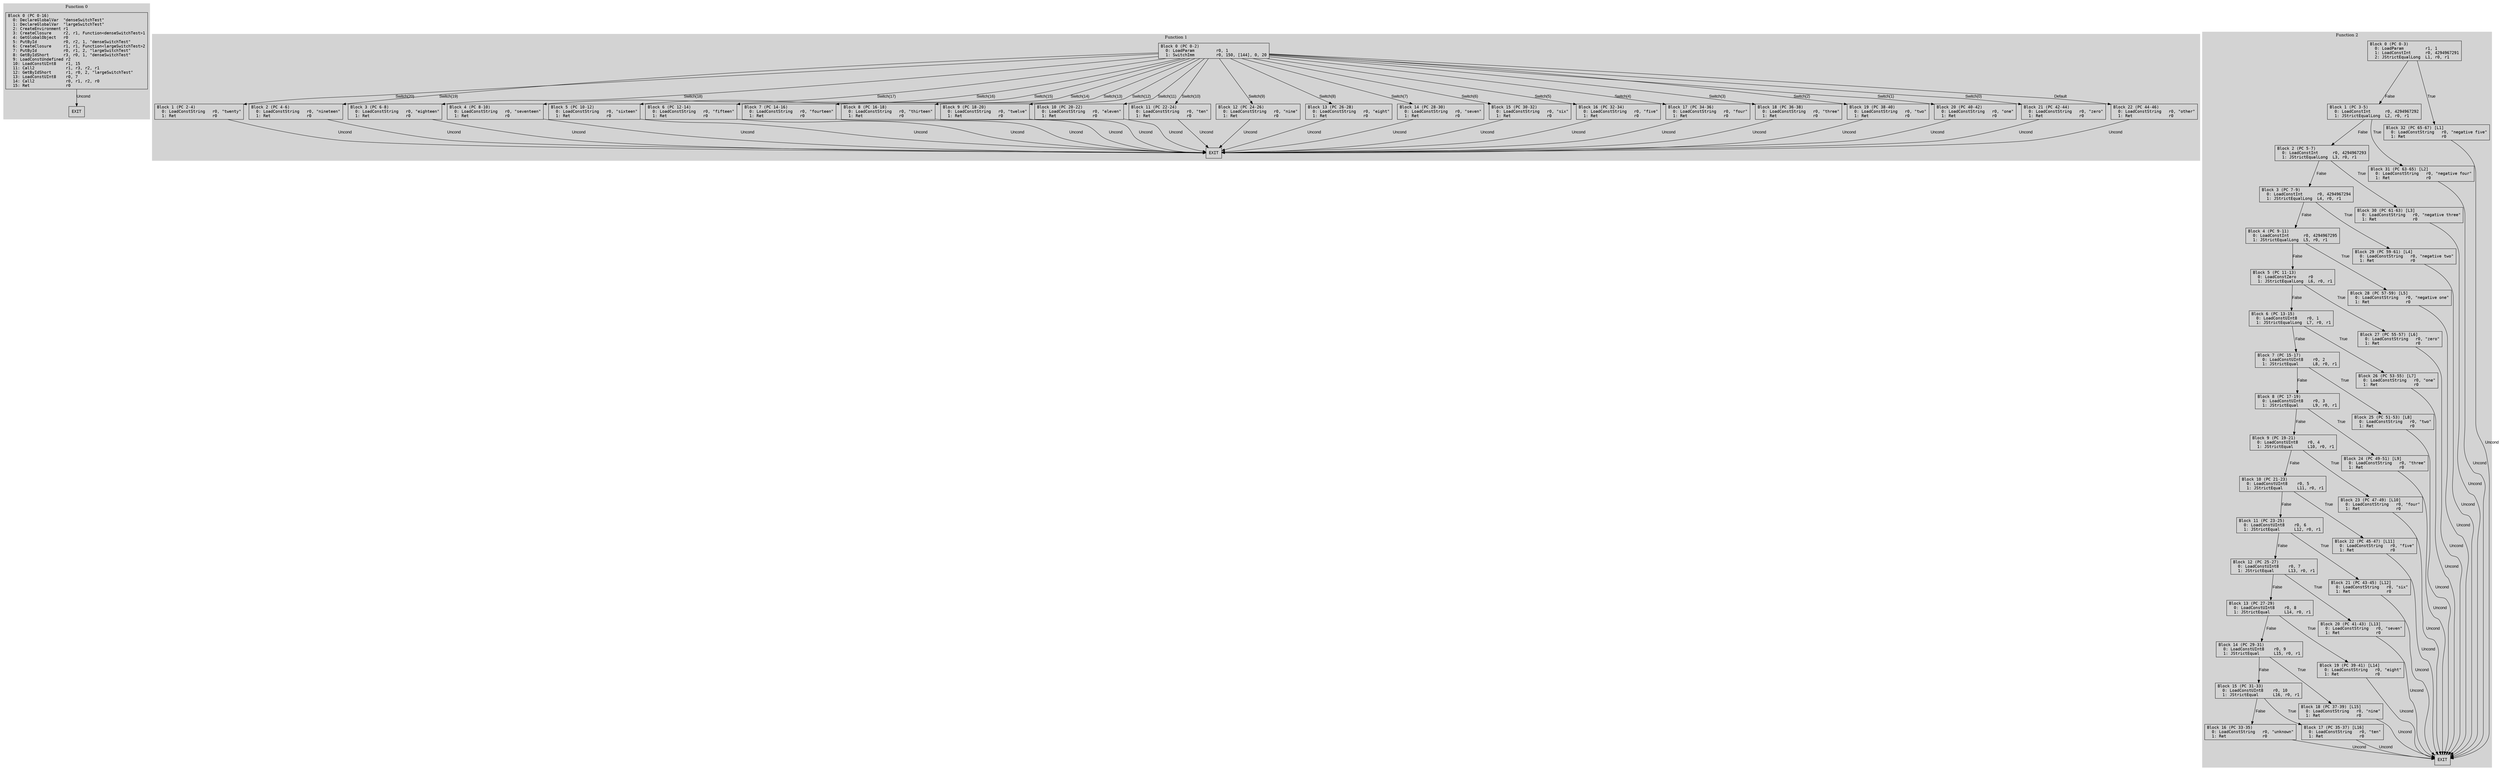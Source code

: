 // CFG analysis for dense_switch_test
// Generated from data/dense_switch_test.hbc

digraph {
  rankdir=TB;
  node [shape=box, fontname="monospace"];

  subgraph cluster_function_0 {
    label = "Function 0";
    style = filled;
    color = lightgrey;

    edge [fontname="Arial"];

    f0_n0 [ label = "Block 0 (PC 0-16)\l  0: DeclareGlobalVar  \"denseSwitchTest\"\l  1: DeclareGlobalVar  \"largeSwitchTest\"\l  2: CreateEnvironment r1\l  3: CreateClosure     r2, r1, Function<denseSwitchTest>1\l  4: GetGlobalObject   r0\l  5: PutById           r0, r2, 1, \"denseSwitchTest\"\l  6: CreateClosure     r1, r1, Function<largeSwitchTest>2\l  7: PutById           r0, r1, 2, \"largeSwitchTest\"\l  8: GetByIdShort      r3, r0, 1, \"denseSwitchTest\"\l  9: LoadConstUndefined r2\l  10: LoadConstUInt8    r1, 15\l  11: Call2             r1, r3, r2, r1\l  12: GetByIdShort      r1, r0, 2, \"largeSwitchTest\"\l  13: LoadConstUInt8    r0, 7\l  14: Call2             r0, r1, r2, r0\l  15: Ret               r0\l" ]
    f0_n1 [ label = "EXIT" ]

    f0_n0 -> f0_n1 [label="Uncond"]
  }

  subgraph cluster_function_1 {
    label = "Function 1";
    style = filled;
    color = lightgrey;

    edge [fontname="Arial"];

    f1_n0 [ label = "Block 0 (PC 0-2)\l  0: LoadParam         r0, 1\l  1: SwitchImm         r0, 150, [144], 0, 20\l" ]
    f1_n1 [ label = "Block 1 (PC 2-4)\l  0: LoadConstString   r0, \"twenty\"\l  1: Ret               r0\l" ]
    f1_n2 [ label = "Block 2 (PC 4-6)\l  0: LoadConstString   r0, \"nineteen\"\l  1: Ret               r0\l" ]
    f1_n3 [ label = "Block 3 (PC 6-8)\l  0: LoadConstString   r0, \"eighteen\"\l  1: Ret               r0\l" ]
    f1_n4 [ label = "Block 4 (PC 8-10)\l  0: LoadConstString   r0, \"seventeen\"\l  1: Ret               r0\l" ]
    f1_n5 [ label = "Block 5 (PC 10-12)\l  0: LoadConstString   r0, \"sixteen\"\l  1: Ret               r0\l" ]
    f1_n6 [ label = "Block 6 (PC 12-14)\l  0: LoadConstString   r0, \"fifteen\"\l  1: Ret               r0\l" ]
    f1_n7 [ label = "Block 7 (PC 14-16)\l  0: LoadConstString   r0, \"fourteen\"\l  1: Ret               r0\l" ]
    f1_n8 [ label = "Block 8 (PC 16-18)\l  0: LoadConstString   r0, \"thirteen\"\l  1: Ret               r0\l" ]
    f1_n9 [ label = "Block 9 (PC 18-20)\l  0: LoadConstString   r0, \"twelve\"\l  1: Ret               r0\l" ]
    f1_n10 [ label = "Block 10 (PC 20-22)\l  0: LoadConstString   r0, \"eleven\"\l  1: Ret               r0\l" ]
    f1_n11 [ label = "Block 11 (PC 22-24)\l  0: LoadConstString   r0, \"ten\"\l  1: Ret               r0\l" ]
    f1_n12 [ label = "Block 12 (PC 24-26)\l  0: LoadConstString   r0, \"nine\"\l  1: Ret               r0\l" ]
    f1_n13 [ label = "Block 13 (PC 26-28)\l  0: LoadConstString   r0, \"eight\"\l  1: Ret               r0\l" ]
    f1_n14 [ label = "Block 14 (PC 28-30)\l  0: LoadConstString   r0, \"seven\"\l  1: Ret               r0\l" ]
    f1_n15 [ label = "Block 15 (PC 30-32)\l  0: LoadConstString   r0, \"six\"\l  1: Ret               r0\l" ]
    f1_n16 [ label = "Block 16 (PC 32-34)\l  0: LoadConstString   r0, \"five\"\l  1: Ret               r0\l" ]
    f1_n17 [ label = "Block 17 (PC 34-36)\l  0: LoadConstString   r0, \"four\"\l  1: Ret               r0\l" ]
    f1_n18 [ label = "Block 18 (PC 36-38)\l  0: LoadConstString   r0, \"three\"\l  1: Ret               r0\l" ]
    f1_n19 [ label = "Block 19 (PC 38-40)\l  0: LoadConstString   r0, \"two\"\l  1: Ret               r0\l" ]
    f1_n20 [ label = "Block 20 (PC 40-42)\l  0: LoadConstString   r0, \"one\"\l  1: Ret               r0\l" ]
    f1_n21 [ label = "Block 21 (PC 42-44)\l  0: LoadConstString   r0, \"zero\"\l  1: Ret               r0\l" ]
    f1_n22 [ label = "Block 22 (PC 44-46)\l  0: LoadConstString   r0, \"other\"\l  1: Ret               r0\l" ]
    f1_n23 [ label = "EXIT" ]

    f1_n0 -> f1_n22 [label="Default"]
    f1_n0 -> f1_n21 [label="Switch(0)"]
    f1_n0 -> f1_n20 [label="Switch(1)"]
    f1_n0 -> f1_n19 [label="Switch(2)"]
    f1_n0 -> f1_n18 [label="Switch(3)"]
    f1_n0 -> f1_n17 [label="Switch(4)"]
    f1_n0 -> f1_n16 [label="Switch(5)"]
    f1_n0 -> f1_n15 [label="Switch(6)"]
    f1_n0 -> f1_n14 [label="Switch(7)"]
    f1_n0 -> f1_n13 [label="Switch(8)"]
    f1_n0 -> f1_n12 [label="Switch(9)"]
    f1_n0 -> f1_n11 [label="Switch(10)"]
    f1_n0 -> f1_n10 [label="Switch(11)"]
    f1_n0 -> f1_n9 [label="Switch(12)"]
    f1_n0 -> f1_n8 [label="Switch(13)"]
    f1_n0 -> f1_n7 [label="Switch(14)"]
    f1_n0 -> f1_n6 [label="Switch(15)"]
    f1_n0 -> f1_n5 [label="Switch(16)"]
    f1_n0 -> f1_n4 [label="Switch(17)"]
    f1_n0 -> f1_n3 [label="Switch(18)"]
    f1_n0 -> f1_n2 [label="Switch(19)"]
    f1_n0 -> f1_n1 [label="Switch(20)"]
    f1_n1 -> f1_n23 [label="Uncond"]
    f1_n2 -> f1_n23 [label="Uncond"]
    f1_n3 -> f1_n23 [label="Uncond"]
    f1_n4 -> f1_n23 [label="Uncond"]
    f1_n5 -> f1_n23 [label="Uncond"]
    f1_n6 -> f1_n23 [label="Uncond"]
    f1_n7 -> f1_n23 [label="Uncond"]
    f1_n8 -> f1_n23 [label="Uncond"]
    f1_n9 -> f1_n23 [label="Uncond"]
    f1_n10 -> f1_n23 [label="Uncond"]
    f1_n11 -> f1_n23 [label="Uncond"]
    f1_n12 -> f1_n23 [label="Uncond"]
    f1_n13 -> f1_n23 [label="Uncond"]
    f1_n14 -> f1_n23 [label="Uncond"]
    f1_n15 -> f1_n23 [label="Uncond"]
    f1_n16 -> f1_n23 [label="Uncond"]
    f1_n17 -> f1_n23 [label="Uncond"]
    f1_n18 -> f1_n23 [label="Uncond"]
    f1_n19 -> f1_n23 [label="Uncond"]
    f1_n20 -> f1_n23 [label="Uncond"]
    f1_n21 -> f1_n23 [label="Uncond"]
    f1_n22 -> f1_n23 [label="Uncond"]
  }

  subgraph cluster_function_2 {
    label = "Function 2";
    style = filled;
    color = lightgrey;

    edge [fontname="Arial"];

    f2_n0 [ label = "Block 0 (PC 0-3)\l  0: LoadParam         r1, 1\l  1: LoadConstInt      r0, 4294967291\l  2: JStrictEqualLong  L1, r0, r1\l" ]
    f2_n1 [ label = "Block 1 (PC 3-5)\l  0: LoadConstInt      r0, 4294967292\l  1: JStrictEqualLong  L2, r0, r1\l" ]
    f2_n2 [ label = "Block 2 (PC 5-7)\l  0: LoadConstInt      r0, 4294967293\l  1: JStrictEqualLong  L3, r0, r1\l" ]
    f2_n3 [ label = "Block 3 (PC 7-9)\l  0: LoadConstInt      r0, 4294967294\l  1: JStrictEqualLong  L4, r0, r1\l" ]
    f2_n4 [ label = "Block 4 (PC 9-11)\l  0: LoadConstInt      r0, 4294967295\l  1: JStrictEqualLong  L5, r0, r1\l" ]
    f2_n5 [ label = "Block 5 (PC 11-13)\l  0: LoadConstZero     r0\l  1: JStrictEqualLong  L6, r0, r1\l" ]
    f2_n6 [ label = "Block 6 (PC 13-15)\l  0: LoadConstUInt8    r0, 1\l  1: JStrictEqualLong  L7, r0, r1\l" ]
    f2_n7 [ label = "Block 7 (PC 15-17)\l  0: LoadConstUInt8    r0, 2\l  1: JStrictEqual      L8, r0, r1\l" ]
    f2_n8 [ label = "Block 8 (PC 17-19)\l  0: LoadConstUInt8    r0, 3\l  1: JStrictEqual      L9, r0, r1\l" ]
    f2_n9 [ label = "Block 9 (PC 19-21)\l  0: LoadConstUInt8    r0, 4\l  1: JStrictEqual      L10, r0, r1\l" ]
    f2_n10 [ label = "Block 10 (PC 21-23)\l  0: LoadConstUInt8    r0, 5\l  1: JStrictEqual      L11, r0, r1\l" ]
    f2_n11 [ label = "Block 11 (PC 23-25)\l  0: LoadConstUInt8    r0, 6\l  1: JStrictEqual      L12, r0, r1\l" ]
    f2_n12 [ label = "Block 12 (PC 25-27)\l  0: LoadConstUInt8    r0, 7\l  1: JStrictEqual      L13, r0, r1\l" ]
    f2_n13 [ label = "Block 13 (PC 27-29)\l  0: LoadConstUInt8    r0, 8\l  1: JStrictEqual      L14, r0, r1\l" ]
    f2_n14 [ label = "Block 14 (PC 29-31)\l  0: LoadConstUInt8    r0, 9\l  1: JStrictEqual      L15, r0, r1\l" ]
    f2_n15 [ label = "Block 15 (PC 31-33)\l  0: LoadConstUInt8    r0, 10\l  1: JStrictEqual      L16, r0, r1\l" ]
    f2_n16 [ label = "Block 16 (PC 33-35)\l  0: LoadConstString   r0, \"unknown\"\l  1: Ret               r0\l" ]
    f2_n17 [ label = "Block 17 (PC 35-37) [L16]\l  0: LoadConstString   r0, \"ten\"\l  1: Ret               r0\l" ]
    f2_n18 [ label = "Block 18 (PC 37-39) [L15]\l  0: LoadConstString   r0, \"nine\"\l  1: Ret               r0\l" ]
    f2_n19 [ label = "Block 19 (PC 39-41) [L14]\l  0: LoadConstString   r0, \"eight\"\l  1: Ret               r0\l" ]
    f2_n20 [ label = "Block 20 (PC 41-43) [L13]\l  0: LoadConstString   r0, \"seven\"\l  1: Ret               r0\l" ]
    f2_n21 [ label = "Block 21 (PC 43-45) [L12]\l  0: LoadConstString   r0, \"six\"\l  1: Ret               r0\l" ]
    f2_n22 [ label = "Block 22 (PC 45-47) [L11]\l  0: LoadConstString   r0, \"five\"\l  1: Ret               r0\l" ]
    f2_n23 [ label = "Block 23 (PC 47-49) [L10]\l  0: LoadConstString   r0, \"four\"\l  1: Ret               r0\l" ]
    f2_n24 [ label = "Block 24 (PC 49-51) [L9]\l  0: LoadConstString   r0, \"three\"\l  1: Ret               r0\l" ]
    f2_n25 [ label = "Block 25 (PC 51-53) [L8]\l  0: LoadConstString   r0, \"two\"\l  1: Ret               r0\l" ]
    f2_n26 [ label = "Block 26 (PC 53-55) [L7]\l  0: LoadConstString   r0, \"one\"\l  1: Ret               r0\l" ]
    f2_n27 [ label = "Block 27 (PC 55-57) [L6]\l  0: LoadConstString   r0, \"zero\"\l  1: Ret               r0\l" ]
    f2_n28 [ label = "Block 28 (PC 57-59) [L5]\l  0: LoadConstString   r0, \"negative one\"\l  1: Ret               r0\l" ]
    f2_n29 [ label = "Block 29 (PC 59-61) [L4]\l  0: LoadConstString   r0, \"negative two\"\l  1: Ret               r0\l" ]
    f2_n30 [ label = "Block 30 (PC 61-63) [L3]\l  0: LoadConstString   r0, \"negative three\"\l  1: Ret               r0\l" ]
    f2_n31 [ label = "Block 31 (PC 63-65) [L2]\l  0: LoadConstString   r0, \"negative four\"\l  1: Ret               r0\l" ]
    f2_n32 [ label = "Block 32 (PC 65-67) [L1]\l  0: LoadConstString   r0, \"negative five\"\l  1: Ret               r0\l" ]
    f2_n33 [ label = "EXIT" ]

    f2_n0 -> f2_n32 [label="True"]
    f2_n0 -> f2_n1 [label="False"]
    f2_n1 -> f2_n31 [label="True"]
    f2_n1 -> f2_n2 [label="False"]
    f2_n2 -> f2_n30 [label="True"]
    f2_n2 -> f2_n3 [label="False"]
    f2_n3 -> f2_n29 [label="True"]
    f2_n3 -> f2_n4 [label="False"]
    f2_n4 -> f2_n28 [label="True"]
    f2_n4 -> f2_n5 [label="False"]
    f2_n5 -> f2_n27 [label="True"]
    f2_n5 -> f2_n6 [label="False"]
    f2_n6 -> f2_n26 [label="True"]
    f2_n6 -> f2_n7 [label="False"]
    f2_n7 -> f2_n25 [label="True"]
    f2_n7 -> f2_n8 [label="False"]
    f2_n8 -> f2_n24 [label="True"]
    f2_n8 -> f2_n9 [label="False"]
    f2_n9 -> f2_n23 [label="True"]
    f2_n9 -> f2_n10 [label="False"]
    f2_n10 -> f2_n22 [label="True"]
    f2_n10 -> f2_n11 [label="False"]
    f2_n11 -> f2_n21 [label="True"]
    f2_n11 -> f2_n12 [label="False"]
    f2_n12 -> f2_n20 [label="True"]
    f2_n12 -> f2_n13 [label="False"]
    f2_n13 -> f2_n19 [label="True"]
    f2_n13 -> f2_n14 [label="False"]
    f2_n14 -> f2_n18 [label="True"]
    f2_n14 -> f2_n15 [label="False"]
    f2_n15 -> f2_n17 [label="True"]
    f2_n15 -> f2_n16 [label="False"]
    f2_n16 -> f2_n33 [label="Uncond"]
    f2_n17 -> f2_n33 [label="Uncond"]
    f2_n18 -> f2_n33 [label="Uncond"]
    f2_n19 -> f2_n33 [label="Uncond"]
    f2_n20 -> f2_n33 [label="Uncond"]
    f2_n21 -> f2_n33 [label="Uncond"]
    f2_n22 -> f2_n33 [label="Uncond"]
    f2_n23 -> f2_n33 [label="Uncond"]
    f2_n24 -> f2_n33 [label="Uncond"]
    f2_n25 -> f2_n33 [label="Uncond"]
    f2_n26 -> f2_n33 [label="Uncond"]
    f2_n27 -> f2_n33 [label="Uncond"]
    f2_n28 -> f2_n33 [label="Uncond"]
    f2_n29 -> f2_n33 [label="Uncond"]
    f2_n30 -> f2_n33 [label="Uncond"]
    f2_n31 -> f2_n33 [label="Uncond"]
    f2_n32 -> f2_n33 [label="Uncond"]
  }

}
